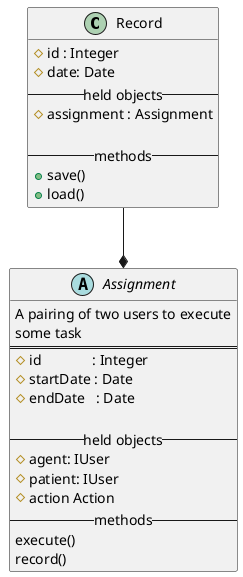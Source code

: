 @startuml

class Record{
#id : Integer
#date: Date
-- held objects --
#assignment : Assignment

-- methods --
+save()
+load()
}

abstract class Assignment{
A pairing of two users to execute
some task
====
#id              : Integer
#startDate : Date
#endDate   : Date

-- held objects --
#agent: IUser
#patient: IUser
#action Action
-- methods --
execute()
record()
}

Record --* Assignment
@enduml